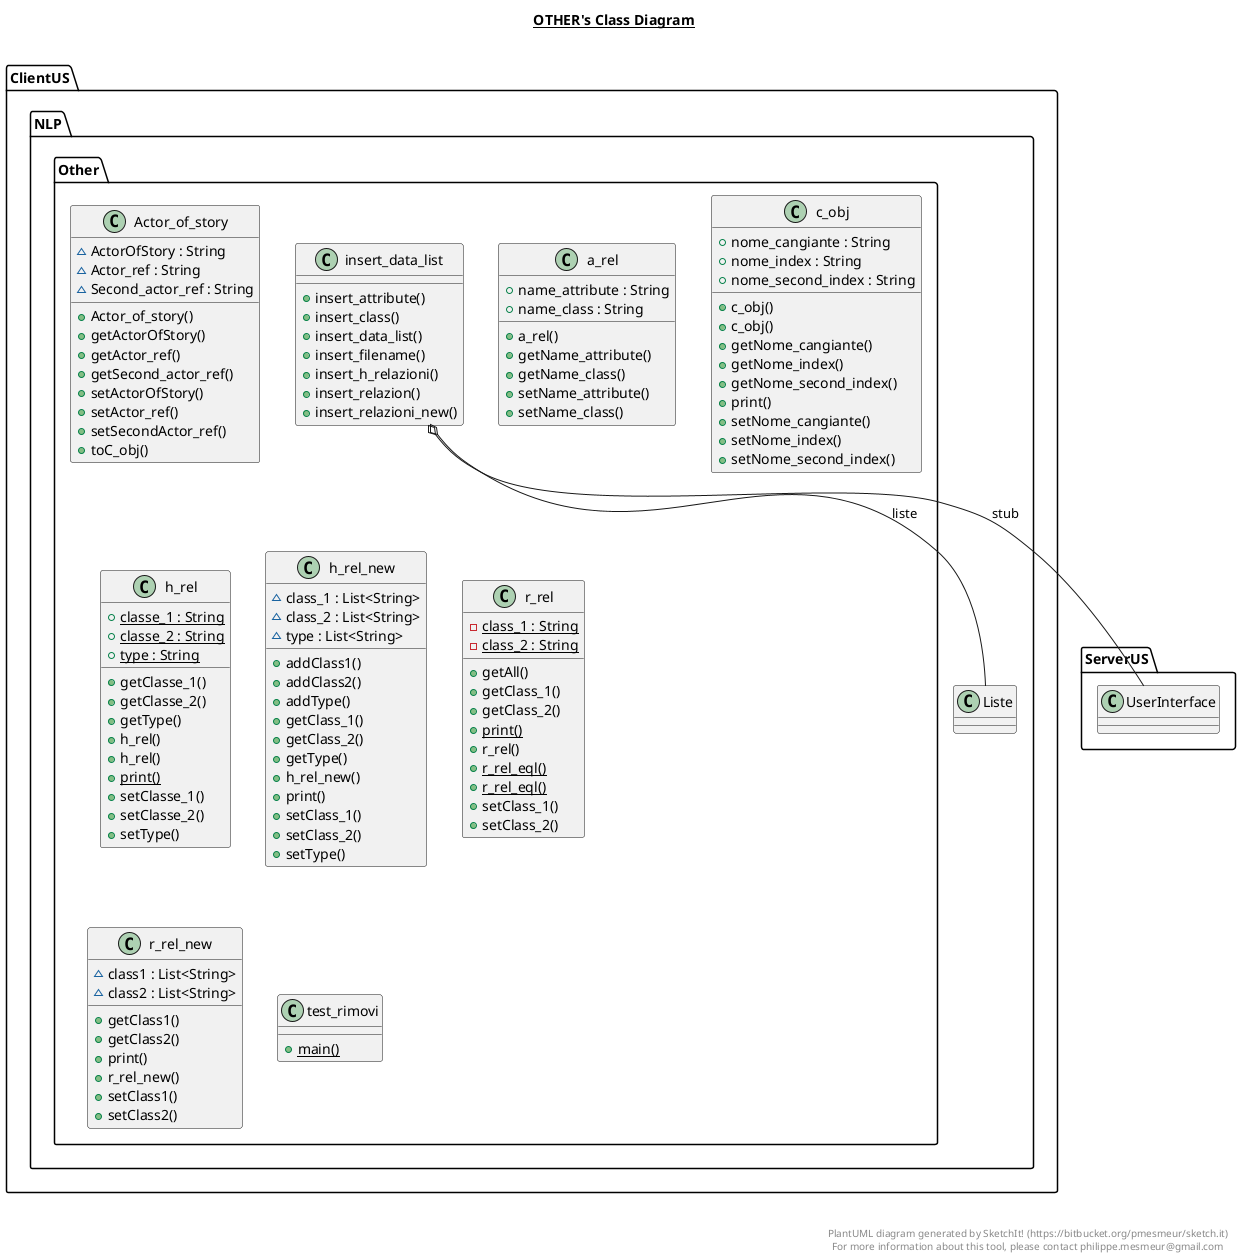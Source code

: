 @startuml

title __OTHER's Class Diagram__\n

  namespace ClientUS {
    namespace NLP {
      namespace Other {
        class ClientUS.NLP.Other.Actor_of_story {
            ~ ActorOfStory : String
            ~ Actor_ref : String
            ~ Second_actor_ref : String
            + Actor_of_story()
            + getActorOfStory()
            + getActor_ref()
            + getSecond_actor_ref()
            + setActorOfStory()
            + setActor_ref()
            + setSecondActor_ref()
            + toC_obj()
        }
      }
    }
  }
  

  namespace ClientUS {
    namespace NLP {
      namespace Other {
        class ClientUS.NLP.Other.a_rel {
            + name_attribute : String
            + name_class : String
            + a_rel()
            + getName_attribute()
            + getName_class()
            + setName_attribute()
            + setName_class()
        }
      }
    }
  }
  

  namespace ClientUS {
    namespace NLP {
      namespace Other {
        class ClientUS.NLP.Other.c_obj {
            + nome_cangiante : String
            + nome_index : String
            + nome_second_index : String
            + c_obj()
            + c_obj()
            + getNome_cangiante()
            + getNome_index()
            + getNome_second_index()
            + print()
            + setNome_cangiante()
            + setNome_index()
            + setNome_second_index()
        }
      }
    }
  }
  

  namespace ClientUS {
    namespace NLP {
      namespace Other {
        class ClientUS.NLP.Other.h_rel {
            {static} + classe_1 : String
            {static} + classe_2 : String
            {static} + type : String
            + getClasse_1()
            + getClasse_2()
            + getType()
            + h_rel()
            + h_rel()
            {static} + print()
            + setClasse_1()
            + setClasse_2()
            + setType()
        }
      }
    }
  }
  

  namespace ClientUS {
    namespace NLP {
      namespace Other {
        class ClientUS.NLP.Other.h_rel_new {
            ~ class_1 : List<String>
            ~ class_2 : List<String>
            ~ type : List<String>
            + addClass1()
            + addClass2()
            + addType()
            + getClass_1()
            + getClass_2()
            + getType()
            + h_rel_new()
            + print()
            + setClass_1()
            + setClass_2()
            + setType()
        }
      }
    }
  }
  

  namespace ClientUS {
    namespace NLP {
      namespace Other {
        class ClientUS.NLP.Other.insert_data_list {
            + insert_attribute()
            + insert_class()
            + insert_data_list()
            + insert_filename()
            + insert_h_relazioni()
            + insert_relazion()
            + insert_relazioni_new()
        }
      }
    }
  }
  

  namespace ClientUS {
    namespace NLP {
      namespace Other {
        class ClientUS.NLP.Other.r_rel {
            {static} - class_1 : String
            {static} - class_2 : String
            + getAll()
            + getClass_1()
            + getClass_2()
            {static} + print()
            + r_rel()
            {static} + r_rel_eql()
            {static} + r_rel_eql()
            + setClass_1()
            + setClass_2()
        }
      }
    }
  }
  

  namespace ClientUS {
    namespace NLP {
      namespace Other {
        class ClientUS.NLP.Other.r_rel_new {
            ~ class1 : List<String>
            ~ class2 : List<String>
            + getClass1()
            + getClass2()
            + print()
            + r_rel_new()
            + setClass1()
            + setClass2()
        }
      }
    }
  }
  

  namespace ClientUS {
    namespace NLP {
      namespace Other {
        class ClientUS.NLP.Other.test_rimovi {
            {static} + main()
        }
      }
    }
  }
  

  ClientUS.NLP.Other.insert_data_list o-- ClientUS.NLP.Liste : liste
  ClientUS.NLP.Other.insert_data_list o-- ServerUS.UserInterface : stub


right footer


PlantUML diagram generated by SketchIt! (https://bitbucket.org/pmesmeur/sketch.it)
For more information about this tool, please contact philippe.mesmeur@gmail.com
endfooter

@enduml
